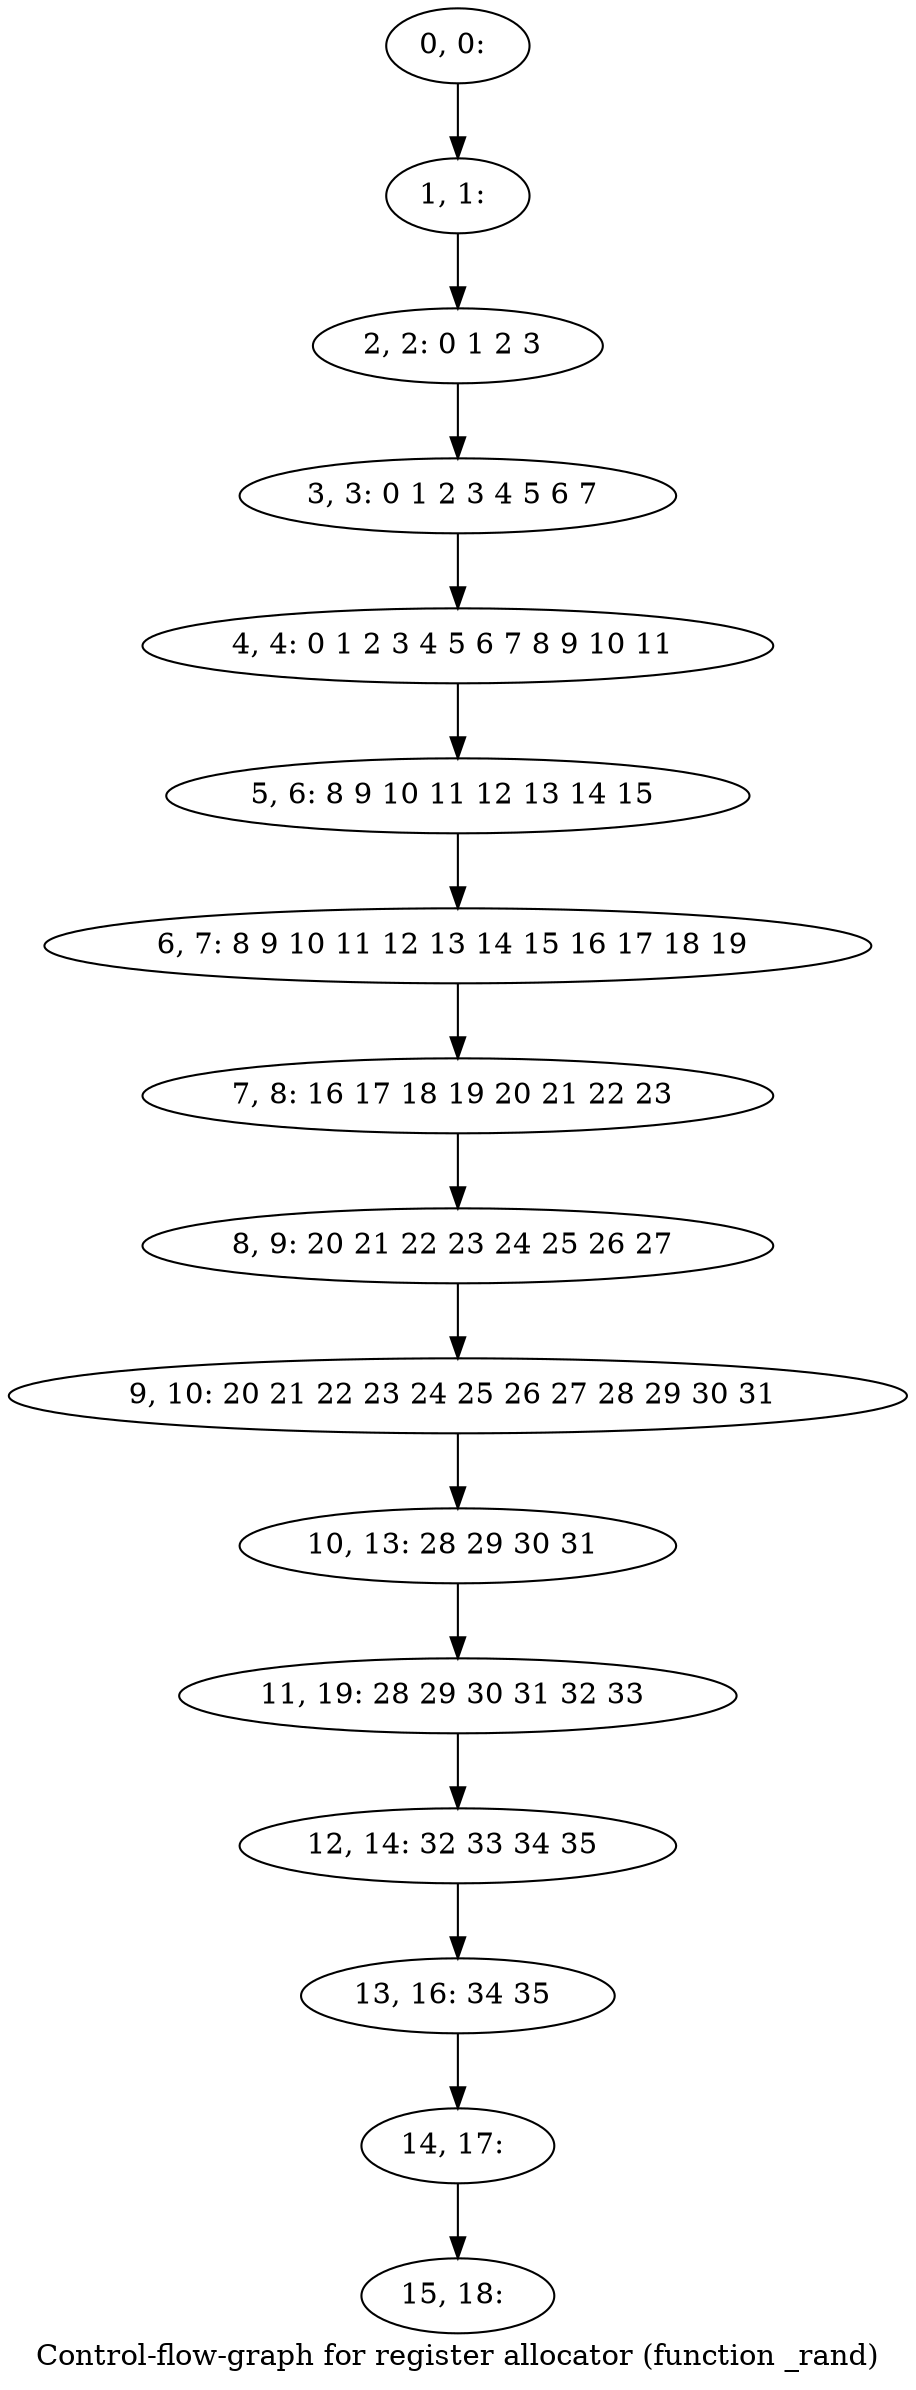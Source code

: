 digraph G {
graph [label="Control-flow-graph for register allocator (function _rand)"]
0[label="0, 0: "];
1[label="1, 1: "];
2[label="2, 2: 0 1 2 3 "];
3[label="3, 3: 0 1 2 3 4 5 6 7 "];
4[label="4, 4: 0 1 2 3 4 5 6 7 8 9 10 11 "];
5[label="5, 6: 8 9 10 11 12 13 14 15 "];
6[label="6, 7: 8 9 10 11 12 13 14 15 16 17 18 19 "];
7[label="7, 8: 16 17 18 19 20 21 22 23 "];
8[label="8, 9: 20 21 22 23 24 25 26 27 "];
9[label="9, 10: 20 21 22 23 24 25 26 27 28 29 30 31 "];
10[label="10, 13: 28 29 30 31 "];
11[label="11, 19: 28 29 30 31 32 33 "];
12[label="12, 14: 32 33 34 35 "];
13[label="13, 16: 34 35 "];
14[label="14, 17: "];
15[label="15, 18: "];
0->1 ;
1->2 ;
2->3 ;
3->4 ;
4->5 ;
5->6 ;
6->7 ;
7->8 ;
8->9 ;
9->10 ;
10->11 ;
11->12 ;
12->13 ;
13->14 ;
14->15 ;
}
